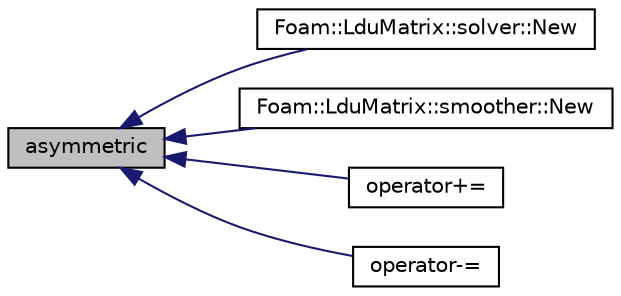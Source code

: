digraph "asymmetric"
{
  bgcolor="transparent";
  edge [fontname="Helvetica",fontsize="10",labelfontname="Helvetica",labelfontsize="10"];
  node [fontname="Helvetica",fontsize="10",shape=record];
  rankdir="LR";
  Node1 [label="asymmetric",height=0.2,width=0.4,color="black", fillcolor="grey75", style="filled", fontcolor="black"];
  Node1 -> Node2 [dir="back",color="midnightblue",fontsize="10",style="solid",fontname="Helvetica"];
  Node2 [label="Foam::LduMatrix::solver::New",height=0.2,width=0.4,color="black",URL="$a02367.html#aa83e6f17133f94a5c4bb906a4991ceed",tooltip="Return a new solver. "];
  Node1 -> Node3 [dir="back",color="midnightblue",fontsize="10",style="solid",fontname="Helvetica"];
  Node3 [label="Foam::LduMatrix::smoother::New",height=0.2,width=0.4,color="black",URL="$a02344.html#af8f5001d95d7c1d471c4d24eedefced2",tooltip="Return a new smoother. "];
  Node1 -> Node4 [dir="back",color="midnightblue",fontsize="10",style="solid",fontname="Helvetica"];
  Node4 [label="operator+=",height=0.2,width=0.4,color="black",URL="$a01275.html#a67cb5e721083def89a8775562081caeb"];
  Node1 -> Node5 [dir="back",color="midnightblue",fontsize="10",style="solid",fontname="Helvetica"];
  Node5 [label="operator-=",height=0.2,width=0.4,color="black",URL="$a01275.html#ade231ee3b05d977629dbaeeb2c538dae"];
}
